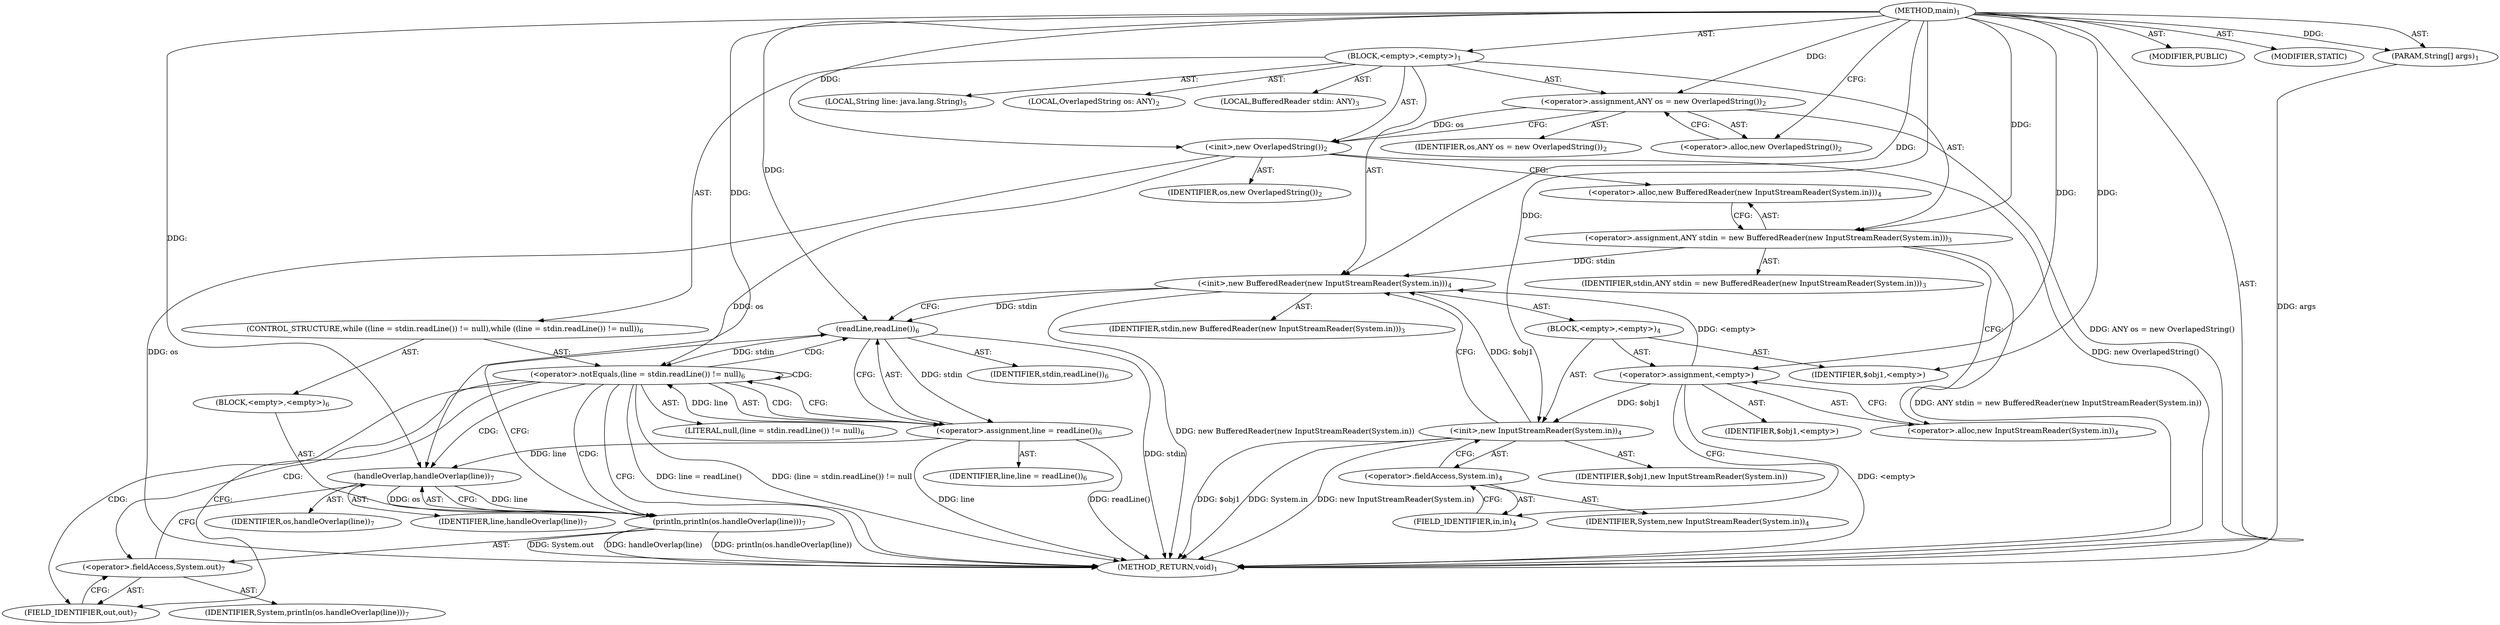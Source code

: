 digraph "main" {  
"21" [label = <(METHOD,main)<SUB>1</SUB>> ]
"22" [label = <(PARAM,String[] args)<SUB>1</SUB>> ]
"23" [label = <(BLOCK,&lt;empty&gt;,&lt;empty&gt;)<SUB>1</SUB>> ]
"4" [label = <(LOCAL,OverlapedString os: ANY)<SUB>2</SUB>> ]
"24" [label = <(&lt;operator&gt;.assignment,ANY os = new OverlapedString())<SUB>2</SUB>> ]
"25" [label = <(IDENTIFIER,os,ANY os = new OverlapedString())<SUB>2</SUB>> ]
"26" [label = <(&lt;operator&gt;.alloc,new OverlapedString())<SUB>2</SUB>> ]
"27" [label = <(&lt;init&gt;,new OverlapedString())<SUB>2</SUB>> ]
"3" [label = <(IDENTIFIER,os,new OverlapedString())<SUB>2</SUB>> ]
"6" [label = <(LOCAL,BufferedReader stdin: ANY)<SUB>3</SUB>> ]
"28" [label = <(&lt;operator&gt;.assignment,ANY stdin = new BufferedReader(new InputStreamReader(System.in)))<SUB>3</SUB>> ]
"29" [label = <(IDENTIFIER,stdin,ANY stdin = new BufferedReader(new InputStreamReader(System.in)))<SUB>3</SUB>> ]
"30" [label = <(&lt;operator&gt;.alloc,new BufferedReader(new InputStreamReader(System.in)))<SUB>4</SUB>> ]
"31" [label = <(&lt;init&gt;,new BufferedReader(new InputStreamReader(System.in)))<SUB>4</SUB>> ]
"5" [label = <(IDENTIFIER,stdin,new BufferedReader(new InputStreamReader(System.in)))<SUB>3</SUB>> ]
"32" [label = <(BLOCK,&lt;empty&gt;,&lt;empty&gt;)<SUB>4</SUB>> ]
"33" [label = <(&lt;operator&gt;.assignment,&lt;empty&gt;)> ]
"34" [label = <(IDENTIFIER,$obj1,&lt;empty&gt;)> ]
"35" [label = <(&lt;operator&gt;.alloc,new InputStreamReader(System.in))<SUB>4</SUB>> ]
"36" [label = <(&lt;init&gt;,new InputStreamReader(System.in))<SUB>4</SUB>> ]
"37" [label = <(IDENTIFIER,$obj1,new InputStreamReader(System.in))> ]
"38" [label = <(&lt;operator&gt;.fieldAccess,System.in)<SUB>4</SUB>> ]
"39" [label = <(IDENTIFIER,System,new InputStreamReader(System.in))<SUB>4</SUB>> ]
"40" [label = <(FIELD_IDENTIFIER,in,in)<SUB>4</SUB>> ]
"41" [label = <(IDENTIFIER,$obj1,&lt;empty&gt;)> ]
"42" [label = <(LOCAL,String line: java.lang.String)<SUB>5</SUB>> ]
"43" [label = <(CONTROL_STRUCTURE,while ((line = stdin.readLine()) != null),while ((line = stdin.readLine()) != null))<SUB>6</SUB>> ]
"44" [label = <(&lt;operator&gt;.notEquals,(line = stdin.readLine()) != null)<SUB>6</SUB>> ]
"45" [label = <(&lt;operator&gt;.assignment,line = readLine())<SUB>6</SUB>> ]
"46" [label = <(IDENTIFIER,line,line = readLine())<SUB>6</SUB>> ]
"47" [label = <(readLine,readLine())<SUB>6</SUB>> ]
"48" [label = <(IDENTIFIER,stdin,readLine())<SUB>6</SUB>> ]
"49" [label = <(LITERAL,null,(line = stdin.readLine()) != null)<SUB>6</SUB>> ]
"50" [label = <(BLOCK,&lt;empty&gt;,&lt;empty&gt;)<SUB>6</SUB>> ]
"51" [label = <(println,println(os.handleOverlap(line)))<SUB>7</SUB>> ]
"52" [label = <(&lt;operator&gt;.fieldAccess,System.out)<SUB>7</SUB>> ]
"53" [label = <(IDENTIFIER,System,println(os.handleOverlap(line)))<SUB>7</SUB>> ]
"54" [label = <(FIELD_IDENTIFIER,out,out)<SUB>7</SUB>> ]
"55" [label = <(handleOverlap,handleOverlap(line))<SUB>7</SUB>> ]
"56" [label = <(IDENTIFIER,os,handleOverlap(line))<SUB>7</SUB>> ]
"57" [label = <(IDENTIFIER,line,handleOverlap(line))<SUB>7</SUB>> ]
"58" [label = <(MODIFIER,PUBLIC)> ]
"59" [label = <(MODIFIER,STATIC)> ]
"60" [label = <(METHOD_RETURN,void)<SUB>1</SUB>> ]
  "21" -> "22"  [ label = "AST: "] 
  "21" -> "23"  [ label = "AST: "] 
  "21" -> "58"  [ label = "AST: "] 
  "21" -> "59"  [ label = "AST: "] 
  "21" -> "60"  [ label = "AST: "] 
  "23" -> "4"  [ label = "AST: "] 
  "23" -> "24"  [ label = "AST: "] 
  "23" -> "27"  [ label = "AST: "] 
  "23" -> "6"  [ label = "AST: "] 
  "23" -> "28"  [ label = "AST: "] 
  "23" -> "31"  [ label = "AST: "] 
  "23" -> "42"  [ label = "AST: "] 
  "23" -> "43"  [ label = "AST: "] 
  "24" -> "25"  [ label = "AST: "] 
  "24" -> "26"  [ label = "AST: "] 
  "27" -> "3"  [ label = "AST: "] 
  "28" -> "29"  [ label = "AST: "] 
  "28" -> "30"  [ label = "AST: "] 
  "31" -> "5"  [ label = "AST: "] 
  "31" -> "32"  [ label = "AST: "] 
  "32" -> "33"  [ label = "AST: "] 
  "32" -> "36"  [ label = "AST: "] 
  "32" -> "41"  [ label = "AST: "] 
  "33" -> "34"  [ label = "AST: "] 
  "33" -> "35"  [ label = "AST: "] 
  "36" -> "37"  [ label = "AST: "] 
  "36" -> "38"  [ label = "AST: "] 
  "38" -> "39"  [ label = "AST: "] 
  "38" -> "40"  [ label = "AST: "] 
  "43" -> "44"  [ label = "AST: "] 
  "43" -> "50"  [ label = "AST: "] 
  "44" -> "45"  [ label = "AST: "] 
  "44" -> "49"  [ label = "AST: "] 
  "45" -> "46"  [ label = "AST: "] 
  "45" -> "47"  [ label = "AST: "] 
  "47" -> "48"  [ label = "AST: "] 
  "50" -> "51"  [ label = "AST: "] 
  "51" -> "52"  [ label = "AST: "] 
  "51" -> "55"  [ label = "AST: "] 
  "52" -> "53"  [ label = "AST: "] 
  "52" -> "54"  [ label = "AST: "] 
  "55" -> "56"  [ label = "AST: "] 
  "55" -> "57"  [ label = "AST: "] 
  "24" -> "27"  [ label = "CFG: "] 
  "27" -> "30"  [ label = "CFG: "] 
  "28" -> "35"  [ label = "CFG: "] 
  "31" -> "47"  [ label = "CFG: "] 
  "26" -> "24"  [ label = "CFG: "] 
  "30" -> "28"  [ label = "CFG: "] 
  "44" -> "60"  [ label = "CFG: "] 
  "44" -> "54"  [ label = "CFG: "] 
  "33" -> "40"  [ label = "CFG: "] 
  "36" -> "31"  [ label = "CFG: "] 
  "45" -> "44"  [ label = "CFG: "] 
  "51" -> "47"  [ label = "CFG: "] 
  "35" -> "33"  [ label = "CFG: "] 
  "38" -> "36"  [ label = "CFG: "] 
  "47" -> "45"  [ label = "CFG: "] 
  "52" -> "55"  [ label = "CFG: "] 
  "55" -> "51"  [ label = "CFG: "] 
  "40" -> "38"  [ label = "CFG: "] 
  "54" -> "52"  [ label = "CFG: "] 
  "21" -> "26"  [ label = "CFG: "] 
  "22" -> "60"  [ label = "DDG: args"] 
  "24" -> "60"  [ label = "DDG: ANY os = new OverlapedString()"] 
  "27" -> "60"  [ label = "DDG: os"] 
  "27" -> "60"  [ label = "DDG: new OverlapedString()"] 
  "28" -> "60"  [ label = "DDG: ANY stdin = new BufferedReader(new InputStreamReader(System.in))"] 
  "33" -> "60"  [ label = "DDG: &lt;empty&gt;"] 
  "36" -> "60"  [ label = "DDG: $obj1"] 
  "36" -> "60"  [ label = "DDG: System.in"] 
  "36" -> "60"  [ label = "DDG: new InputStreamReader(System.in)"] 
  "31" -> "60"  [ label = "DDG: new BufferedReader(new InputStreamReader(System.in))"] 
  "45" -> "60"  [ label = "DDG: line"] 
  "47" -> "60"  [ label = "DDG: stdin"] 
  "45" -> "60"  [ label = "DDG: readLine()"] 
  "44" -> "60"  [ label = "DDG: line = readLine()"] 
  "44" -> "60"  [ label = "DDG: (line = stdin.readLine()) != null"] 
  "51" -> "60"  [ label = "DDG: System.out"] 
  "51" -> "60"  [ label = "DDG: handleOverlap(line)"] 
  "51" -> "60"  [ label = "DDG: println(os.handleOverlap(line))"] 
  "21" -> "22"  [ label = "DDG: "] 
  "21" -> "24"  [ label = "DDG: "] 
  "21" -> "28"  [ label = "DDG: "] 
  "24" -> "27"  [ label = "DDG: os"] 
  "21" -> "27"  [ label = "DDG: "] 
  "28" -> "31"  [ label = "DDG: stdin"] 
  "21" -> "31"  [ label = "DDG: "] 
  "33" -> "31"  [ label = "DDG: &lt;empty&gt;"] 
  "36" -> "31"  [ label = "DDG: $obj1"] 
  "21" -> "33"  [ label = "DDG: "] 
  "21" -> "41"  [ label = "DDG: "] 
  "45" -> "44"  [ label = "DDG: line"] 
  "47" -> "44"  [ label = "DDG: stdin"] 
  "21" -> "44"  [ label = "DDG: "] 
  "33" -> "36"  [ label = "DDG: $obj1"] 
  "21" -> "36"  [ label = "DDG: "] 
  "47" -> "45"  [ label = "DDG: stdin"] 
  "55" -> "51"  [ label = "DDG: os"] 
  "55" -> "51"  [ label = "DDG: line"] 
  "31" -> "47"  [ label = "DDG: stdin"] 
  "21" -> "47"  [ label = "DDG: "] 
  "27" -> "55"  [ label = "DDG: os"] 
  "21" -> "55"  [ label = "DDG: "] 
  "45" -> "55"  [ label = "DDG: line"] 
  "44" -> "47"  [ label = "CDG: "] 
  "44" -> "51"  [ label = "CDG: "] 
  "44" -> "44"  [ label = "CDG: "] 
  "44" -> "52"  [ label = "CDG: "] 
  "44" -> "55"  [ label = "CDG: "] 
  "44" -> "54"  [ label = "CDG: "] 
  "44" -> "45"  [ label = "CDG: "] 
}

